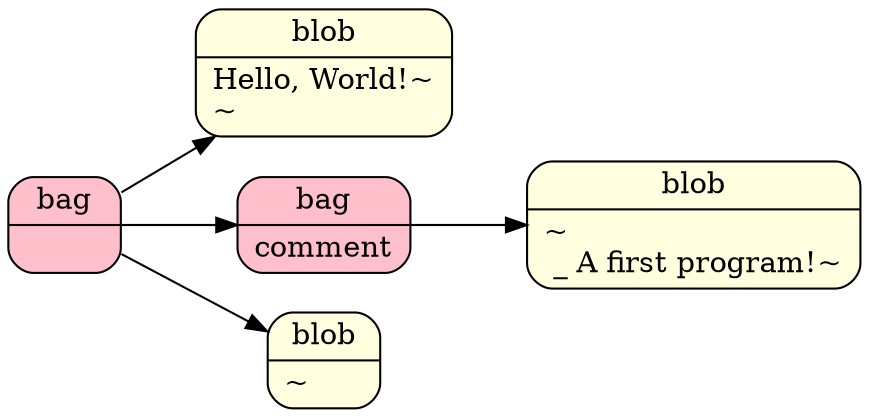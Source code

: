 digraph {
	graph [ rankdir = "LR" ];
	n1 [
	shape = "record"
	style = "rounded,filled"
	fillcolor = "pink"
	label = "bag| {}"
];
n2 [
	shape = "record"
	style = "rounded,filled"
	fillcolor = "lightyellow"
	label = "blob | {Hello, World!~\l~\l}"
];
n3 [
	shape = "record"
	style = "rounded,filled"
	fillcolor = "pink"
	label = "bag| {comment}"
];
n4 [
	shape = "record"
	style = "rounded,filled"
	fillcolor = "lightyellow"
	label = "blob | {~\l  _ A first program!~\l}"
];
n5 [
	shape = "record"
	style = "rounded,filled"
	fillcolor = "lightyellow"
	label = "blob | {~\l}"
];
n1 -> n2
n3 -> n4
n1 -> n3
n1 -> n5
}
